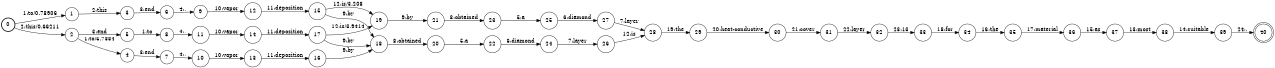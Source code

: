 digraph FST {
rankdir = LR;
size = "8.5,11";
label = "";
center = 1;
orientation = Portrait;
ranksep = "0.4";
nodesep = "0.25";
0 [label = "0", shape = circle, style = bold, fontsize = 14]
	0 -> 1 [label = "1:to/0.78906", fontsize = 14];
	0 -> 2 [label = "2:this/0.66211", fontsize = 14];
1 [label = "1", shape = circle, style = solid, fontsize = 14]
	1 -> 3 [label = "2:this", fontsize = 14];
2 [label = "2", shape = circle, style = solid, fontsize = 14]
	2 -> 4 [label = "1:to/5.7334", fontsize = 14];
	2 -> 5 [label = "3:end", fontsize = 14];
3 [label = "3", shape = circle, style = solid, fontsize = 14]
	3 -> 6 [label = "3:end", fontsize = 14];
4 [label = "4", shape = circle, style = solid, fontsize = 14]
	4 -> 7 [label = "3:end", fontsize = 14];
5 [label = "5", shape = circle, style = solid, fontsize = 14]
	5 -> 8 [label = "1:to", fontsize = 14];
6 [label = "6", shape = circle, style = solid, fontsize = 14]
	6 -> 9 [label = "4:,", fontsize = 14];
7 [label = "7", shape = circle, style = solid, fontsize = 14]
	7 -> 10 [label = "4:,", fontsize = 14];
8 [label = "8", shape = circle, style = solid, fontsize = 14]
	8 -> 11 [label = "4:,", fontsize = 14];
9 [label = "9", shape = circle, style = solid, fontsize = 14]
	9 -> 12 [label = "10:vapor", fontsize = 14];
10 [label = "10", shape = circle, style = solid, fontsize = 14]
	10 -> 13 [label = "10:vapor", fontsize = 14];
11 [label = "11", shape = circle, style = solid, fontsize = 14]
	11 -> 14 [label = "10:vapor", fontsize = 14];
12 [label = "12", shape = circle, style = solid, fontsize = 14]
	12 -> 15 [label = "11:deposition", fontsize = 14];
13 [label = "13", shape = circle, style = solid, fontsize = 14]
	13 -> 16 [label = "11:deposition", fontsize = 14];
14 [label = "14", shape = circle, style = solid, fontsize = 14]
	14 -> 17 [label = "11:deposition", fontsize = 14];
15 [label = "15", shape = circle, style = solid, fontsize = 14]
	15 -> 18 [label = "9:by", fontsize = 14];
	15 -> 19 [label = "12:is/3.208", fontsize = 14];
16 [label = "16", shape = circle, style = solid, fontsize = 14]
	16 -> 18 [label = "9:by", fontsize = 14];
17 [label = "17", shape = circle, style = solid, fontsize = 14]
	17 -> 18 [label = "9:by", fontsize = 14];
	17 -> 19 [label = "12:is/3.9414", fontsize = 14];
18 [label = "18", shape = circle, style = solid, fontsize = 14]
	18 -> 20 [label = "8:obtained", fontsize = 14];
19 [label = "19", shape = circle, style = solid, fontsize = 14]
	19 -> 21 [label = "9:by", fontsize = 14];
20 [label = "20", shape = circle, style = solid, fontsize = 14]
	20 -> 22 [label = "5:a", fontsize = 14];
21 [label = "21", shape = circle, style = solid, fontsize = 14]
	21 -> 23 [label = "8:obtained", fontsize = 14];
22 [label = "22", shape = circle, style = solid, fontsize = 14]
	22 -> 24 [label = "6:diamond", fontsize = 14];
23 [label = "23", shape = circle, style = solid, fontsize = 14]
	23 -> 25 [label = "5:a", fontsize = 14];
24 [label = "24", shape = circle, style = solid, fontsize = 14]
	24 -> 26 [label = "7:layer", fontsize = 14];
25 [label = "25", shape = circle, style = solid, fontsize = 14]
	25 -> 27 [label = "6:diamond", fontsize = 14];
26 [label = "26", shape = circle, style = solid, fontsize = 14]
	26 -> 28 [label = "12:is", fontsize = 14];
27 [label = "27", shape = circle, style = solid, fontsize = 14]
	27 -> 28 [label = "7:layer", fontsize = 14];
28 [label = "28", shape = circle, style = solid, fontsize = 14]
	28 -> 29 [label = "19:the", fontsize = 14];
29 [label = "29", shape = circle, style = solid, fontsize = 14]
	29 -> 30 [label = "20:heat-conductive", fontsize = 14];
30 [label = "30", shape = circle, style = solid, fontsize = 14]
	30 -> 31 [label = "21:cover", fontsize = 14];
31 [label = "31", shape = circle, style = solid, fontsize = 14]
	31 -> 32 [label = "22:layer", fontsize = 14];
32 [label = "32", shape = circle, style = solid, fontsize = 14]
	32 -> 33 [label = "23:13", fontsize = 14];
33 [label = "33", shape = circle, style = solid, fontsize = 14]
	33 -> 34 [label = "18:for", fontsize = 14];
34 [label = "34", shape = circle, style = solid, fontsize = 14]
	34 -> 35 [label = "16:the", fontsize = 14];
35 [label = "35", shape = circle, style = solid, fontsize = 14]
	35 -> 36 [label = "17:material", fontsize = 14];
36 [label = "36", shape = circle, style = solid, fontsize = 14]
	36 -> 37 [label = "15:as", fontsize = 14];
37 [label = "37", shape = circle, style = solid, fontsize = 14]
	37 -> 38 [label = "13:most", fontsize = 14];
38 [label = "38", shape = circle, style = solid, fontsize = 14]
	38 -> 39 [label = "14:suitable", fontsize = 14];
39 [label = "39", shape = circle, style = solid, fontsize = 14]
	39 -> 40 [label = "24:.", fontsize = 14];
40 [label = "40", shape = doublecircle, style = solid, fontsize = 14]
}
